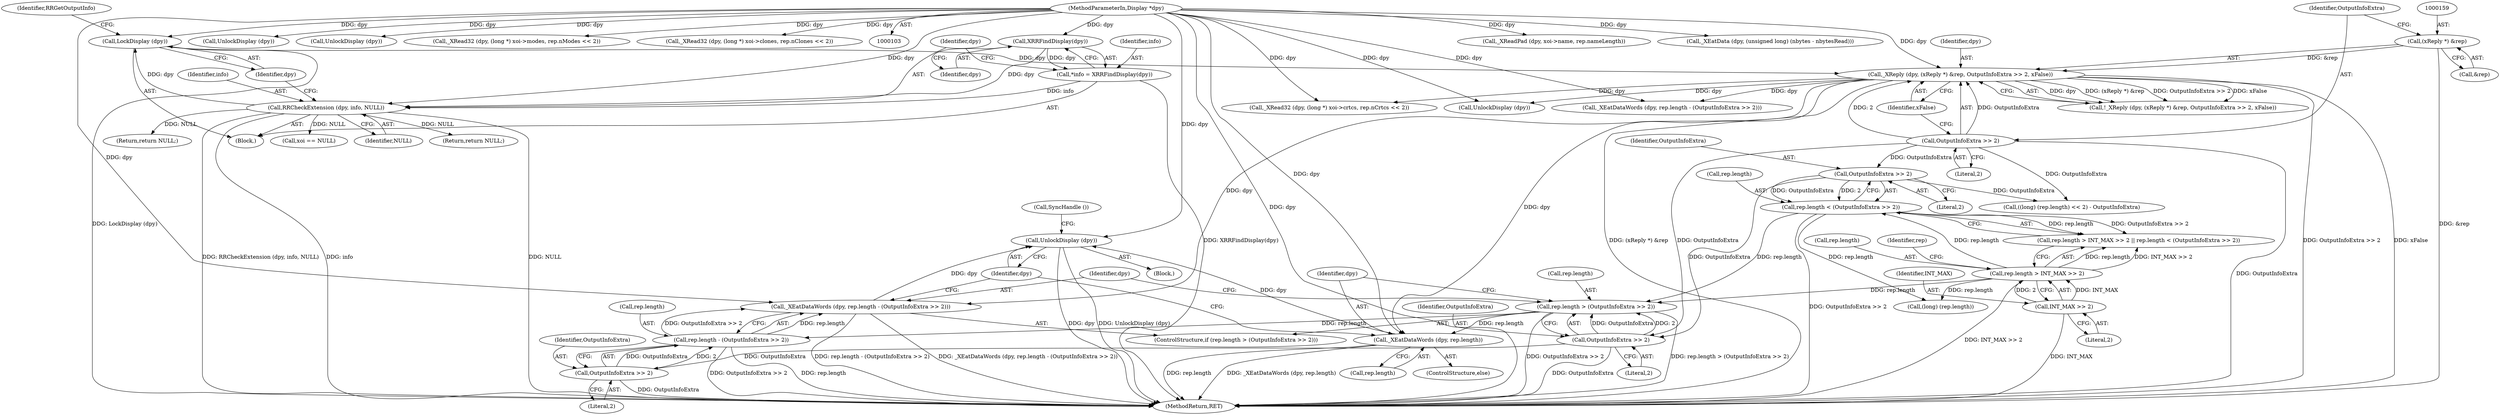 digraph "0_libXrandr_a0df3e1c7728205e5c7650b2e6dce684139254a6_0@pointer" {
"1000214" [label="(Call,UnlockDisplay (dpy))"];
"1000209" [label="(Call,_XEatDataWords (dpy, rep.length))"];
"1000156" [label="(Call,_XReply (dpy, (xReply *) &rep, OutputInfoExtra >> 2, xFalse))"];
"1000123" [label="(Call,LockDisplay (dpy))"];
"1000119" [label="(Call,RRCheckExtension (dpy, info, NULL))"];
"1000111" [label="(Call,XRRFindDisplay(dpy))"];
"1000104" [label="(MethodParameterIn,Display *dpy)"];
"1000109" [label="(Call,*info = XRRFindDisplay(dpy))"];
"1000158" [label="(Call,(xReply *) &rep)"];
"1000162" [label="(Call,OutputInfoExtra >> 2)"];
"1000192" [label="(Call,rep.length > (OutputInfoExtra >> 2))"];
"1000183" [label="(Call,rep.length < (OutputInfoExtra >> 2))"];
"1000176" [label="(Call,rep.length > INT_MAX >> 2)"];
"1000180" [label="(Call,INT_MAX >> 2)"];
"1000187" [label="(Call,OutputInfoExtra >> 2)"];
"1000196" [label="(Call,OutputInfoExtra >> 2)"];
"1000199" [label="(Call,_XEatDataWords (dpy, rep.length - (OutputInfoExtra >> 2)))"];
"1000201" [label="(Call,rep.length - (OutputInfoExtra >> 2))"];
"1000205" [label="(Call,OutputInfoExtra >> 2)"];
"1000182" [label="(Literal,2)"];
"1000121" [label="(Identifier,info)"];
"1000197" [label="(Identifier,OutputInfoExtra)"];
"1000188" [label="(Identifier,OutputInfoExtra)"];
"1000126" [label="(Identifier,RRGetOutputInfo)"];
"1000175" [label="(Call,rep.length > INT_MAX >> 2 || rep.length < (OutputInfoExtra >> 2))"];
"1000198" [label="(Literal,2)"];
"1000196" [label="(Call,OutputInfoExtra >> 2)"];
"1000445" [label="(Call,_XReadPad (dpy, xoi->name, rep.nameLength))"];
"1000221" [label="(Call,((long) (rep.length) << 2) - OutputInfoExtra)"];
"1000122" [label="(Identifier,NULL)"];
"1000473" [label="(Call,_XEatData (dpy, (unsigned long) (nbytes - nbytesRead)))"];
"1000191" [label="(ControlStructure,if (rep.length > (OutputInfoExtra >> 2)))"];
"1000273" [label="(Call,xoi == NULL)"];
"1000177" [label="(Call,rep.length)"];
"1000223" [label="(Call,(long) (rep.length))"];
"1000167" [label="(Call,UnlockDisplay (dpy))"];
"1000215" [label="(Identifier,dpy)"];
"1000487" [label="(MethodReturn,RET)"];
"1000180" [label="(Call,INT_MAX >> 2)"];
"1000155" [label="(Call,!_XReply (dpy, (xReply *) &rep, OutputInfoExtra >> 2, xFalse))"];
"1000157" [label="(Identifier,dpy)"];
"1000104" [label="(MethodParameterIn,Display *dpy)"];
"1000277" [label="(Call,_XEatDataWords (dpy, rep.length - (OutputInfoExtra >> 2)))"];
"1000111" [label="(Call,XRRFindDisplay(dpy))"];
"1000109" [label="(Call,*info = XRRFindDisplay(dpy))"];
"1000205" [label="(Call,OutputInfoExtra >> 2)"];
"1000210" [label="(Identifier,dpy)"];
"1000165" [label="(Identifier,xFalse)"];
"1000286" [label="(Call,UnlockDisplay (dpy))"];
"1000110" [label="(Identifier,info)"];
"1000189" [label="(Literal,2)"];
"1000120" [label="(Identifier,dpy)"];
"1000190" [label="(Block,)"];
"1000480" [label="(Call,UnlockDisplay (dpy))"];
"1000156" [label="(Call,_XReply (dpy, (xReply *) &rep, OutputInfoExtra >> 2, xFalse))"];
"1000164" [label="(Literal,2)"];
"1000119" [label="(Call,RRCheckExtension (dpy, info, NULL))"];
"1000184" [label="(Call,rep.length)"];
"1000214" [label="(Call,UnlockDisplay (dpy))"];
"1000216" [label="(Call,SyncHandle ())"];
"1000160" [label="(Call,&rep)"];
"1000200" [label="(Identifier,dpy)"];
"1000409" [label="(Call,_XRead32 (dpy, (long *) xoi->crtcs, rep.nCrtcs << 2))"];
"1000211" [label="(Call,rep.length)"];
"1000124" [label="(Identifier,dpy)"];
"1000183" [label="(Call,rep.length < (OutputInfoExtra >> 2))"];
"1000217" [label="(Return,return NULL;)"];
"1000207" [label="(Literal,2)"];
"1000107" [label="(Block,)"];
"1000187" [label="(Call,OutputInfoExtra >> 2)"];
"1000162" [label="(Call,OutputInfoExtra >> 2)"];
"1000421" [label="(Call,_XRead32 (dpy, (long *) xoi->modes, rep.nModes << 2))"];
"1000112" [label="(Identifier,dpy)"];
"1000433" [label="(Call,_XRead32 (dpy, (long *) xoi->clones, rep.nClones << 2))"];
"1000206" [label="(Identifier,OutputInfoExtra)"];
"1000163" [label="(Identifier,OutputInfoExtra)"];
"1000202" [label="(Call,rep.length)"];
"1000201" [label="(Call,rep.length - (OutputInfoExtra >> 2))"];
"1000176" [label="(Call,rep.length > INT_MAX >> 2)"];
"1000192" [label="(Call,rep.length > (OutputInfoExtra >> 2))"];
"1000170" [label="(Return,return NULL;)"];
"1000209" [label="(Call,_XEatDataWords (dpy, rep.length))"];
"1000158" [label="(Call,(xReply *) &rep)"];
"1000208" [label="(ControlStructure,else)"];
"1000199" [label="(Call,_XEatDataWords (dpy, rep.length - (OutputInfoExtra >> 2)))"];
"1000193" [label="(Call,rep.length)"];
"1000185" [label="(Identifier,rep)"];
"1000123" [label="(Call,LockDisplay (dpy))"];
"1000181" [label="(Identifier,INT_MAX)"];
"1000214" -> "1000190"  [label="AST: "];
"1000214" -> "1000215"  [label="CFG: "];
"1000215" -> "1000214"  [label="AST: "];
"1000216" -> "1000214"  [label="CFG: "];
"1000214" -> "1000487"  [label="DDG: UnlockDisplay (dpy)"];
"1000214" -> "1000487"  [label="DDG: dpy"];
"1000209" -> "1000214"  [label="DDG: dpy"];
"1000199" -> "1000214"  [label="DDG: dpy"];
"1000104" -> "1000214"  [label="DDG: dpy"];
"1000209" -> "1000208"  [label="AST: "];
"1000209" -> "1000211"  [label="CFG: "];
"1000210" -> "1000209"  [label="AST: "];
"1000211" -> "1000209"  [label="AST: "];
"1000215" -> "1000209"  [label="CFG: "];
"1000209" -> "1000487"  [label="DDG: _XEatDataWords (dpy, rep.length)"];
"1000209" -> "1000487"  [label="DDG: rep.length"];
"1000156" -> "1000209"  [label="DDG: dpy"];
"1000104" -> "1000209"  [label="DDG: dpy"];
"1000192" -> "1000209"  [label="DDG: rep.length"];
"1000156" -> "1000155"  [label="AST: "];
"1000156" -> "1000165"  [label="CFG: "];
"1000157" -> "1000156"  [label="AST: "];
"1000158" -> "1000156"  [label="AST: "];
"1000162" -> "1000156"  [label="AST: "];
"1000165" -> "1000156"  [label="AST: "];
"1000155" -> "1000156"  [label="CFG: "];
"1000156" -> "1000487"  [label="DDG: (xReply *) &rep"];
"1000156" -> "1000487"  [label="DDG: OutputInfoExtra >> 2"];
"1000156" -> "1000487"  [label="DDG: xFalse"];
"1000156" -> "1000155"  [label="DDG: dpy"];
"1000156" -> "1000155"  [label="DDG: (xReply *) &rep"];
"1000156" -> "1000155"  [label="DDG: OutputInfoExtra >> 2"];
"1000156" -> "1000155"  [label="DDG: xFalse"];
"1000123" -> "1000156"  [label="DDG: dpy"];
"1000104" -> "1000156"  [label="DDG: dpy"];
"1000158" -> "1000156"  [label="DDG: &rep"];
"1000162" -> "1000156"  [label="DDG: OutputInfoExtra"];
"1000162" -> "1000156"  [label="DDG: 2"];
"1000156" -> "1000167"  [label="DDG: dpy"];
"1000156" -> "1000199"  [label="DDG: dpy"];
"1000156" -> "1000277"  [label="DDG: dpy"];
"1000156" -> "1000409"  [label="DDG: dpy"];
"1000123" -> "1000107"  [label="AST: "];
"1000123" -> "1000124"  [label="CFG: "];
"1000124" -> "1000123"  [label="AST: "];
"1000126" -> "1000123"  [label="CFG: "];
"1000123" -> "1000487"  [label="DDG: LockDisplay (dpy)"];
"1000119" -> "1000123"  [label="DDG: dpy"];
"1000104" -> "1000123"  [label="DDG: dpy"];
"1000119" -> "1000107"  [label="AST: "];
"1000119" -> "1000122"  [label="CFG: "];
"1000120" -> "1000119"  [label="AST: "];
"1000121" -> "1000119"  [label="AST: "];
"1000122" -> "1000119"  [label="AST: "];
"1000124" -> "1000119"  [label="CFG: "];
"1000119" -> "1000487"  [label="DDG: info"];
"1000119" -> "1000487"  [label="DDG: NULL"];
"1000119" -> "1000487"  [label="DDG: RRCheckExtension (dpy, info, NULL)"];
"1000111" -> "1000119"  [label="DDG: dpy"];
"1000104" -> "1000119"  [label="DDG: dpy"];
"1000109" -> "1000119"  [label="DDG: info"];
"1000119" -> "1000170"  [label="DDG: NULL"];
"1000119" -> "1000217"  [label="DDG: NULL"];
"1000119" -> "1000273"  [label="DDG: NULL"];
"1000111" -> "1000109"  [label="AST: "];
"1000111" -> "1000112"  [label="CFG: "];
"1000112" -> "1000111"  [label="AST: "];
"1000109" -> "1000111"  [label="CFG: "];
"1000111" -> "1000109"  [label="DDG: dpy"];
"1000104" -> "1000111"  [label="DDG: dpy"];
"1000104" -> "1000103"  [label="AST: "];
"1000104" -> "1000487"  [label="DDG: dpy"];
"1000104" -> "1000167"  [label="DDG: dpy"];
"1000104" -> "1000199"  [label="DDG: dpy"];
"1000104" -> "1000277"  [label="DDG: dpy"];
"1000104" -> "1000286"  [label="DDG: dpy"];
"1000104" -> "1000409"  [label="DDG: dpy"];
"1000104" -> "1000421"  [label="DDG: dpy"];
"1000104" -> "1000433"  [label="DDG: dpy"];
"1000104" -> "1000445"  [label="DDG: dpy"];
"1000104" -> "1000473"  [label="DDG: dpy"];
"1000104" -> "1000480"  [label="DDG: dpy"];
"1000109" -> "1000107"  [label="AST: "];
"1000110" -> "1000109"  [label="AST: "];
"1000120" -> "1000109"  [label="CFG: "];
"1000109" -> "1000487"  [label="DDG: XRRFindDisplay(dpy)"];
"1000158" -> "1000160"  [label="CFG: "];
"1000159" -> "1000158"  [label="AST: "];
"1000160" -> "1000158"  [label="AST: "];
"1000163" -> "1000158"  [label="CFG: "];
"1000158" -> "1000487"  [label="DDG: &rep"];
"1000162" -> "1000164"  [label="CFG: "];
"1000163" -> "1000162"  [label="AST: "];
"1000164" -> "1000162"  [label="AST: "];
"1000165" -> "1000162"  [label="CFG: "];
"1000162" -> "1000487"  [label="DDG: OutputInfoExtra"];
"1000162" -> "1000187"  [label="DDG: OutputInfoExtra"];
"1000162" -> "1000196"  [label="DDG: OutputInfoExtra"];
"1000162" -> "1000221"  [label="DDG: OutputInfoExtra"];
"1000192" -> "1000191"  [label="AST: "];
"1000192" -> "1000196"  [label="CFG: "];
"1000193" -> "1000192"  [label="AST: "];
"1000196" -> "1000192"  [label="AST: "];
"1000200" -> "1000192"  [label="CFG: "];
"1000210" -> "1000192"  [label="CFG: "];
"1000192" -> "1000487"  [label="DDG: OutputInfoExtra >> 2"];
"1000192" -> "1000487"  [label="DDG: rep.length > (OutputInfoExtra >> 2)"];
"1000183" -> "1000192"  [label="DDG: rep.length"];
"1000176" -> "1000192"  [label="DDG: rep.length"];
"1000196" -> "1000192"  [label="DDG: OutputInfoExtra"];
"1000196" -> "1000192"  [label="DDG: 2"];
"1000192" -> "1000201"  [label="DDG: rep.length"];
"1000183" -> "1000175"  [label="AST: "];
"1000183" -> "1000187"  [label="CFG: "];
"1000184" -> "1000183"  [label="AST: "];
"1000187" -> "1000183"  [label="AST: "];
"1000175" -> "1000183"  [label="CFG: "];
"1000183" -> "1000487"  [label="DDG: OutputInfoExtra >> 2"];
"1000183" -> "1000175"  [label="DDG: rep.length"];
"1000183" -> "1000175"  [label="DDG: OutputInfoExtra >> 2"];
"1000176" -> "1000183"  [label="DDG: rep.length"];
"1000187" -> "1000183"  [label="DDG: OutputInfoExtra"];
"1000187" -> "1000183"  [label="DDG: 2"];
"1000183" -> "1000223"  [label="DDG: rep.length"];
"1000176" -> "1000175"  [label="AST: "];
"1000176" -> "1000180"  [label="CFG: "];
"1000177" -> "1000176"  [label="AST: "];
"1000180" -> "1000176"  [label="AST: "];
"1000185" -> "1000176"  [label="CFG: "];
"1000175" -> "1000176"  [label="CFG: "];
"1000176" -> "1000487"  [label="DDG: INT_MAX >> 2"];
"1000176" -> "1000175"  [label="DDG: rep.length"];
"1000176" -> "1000175"  [label="DDG: INT_MAX >> 2"];
"1000180" -> "1000176"  [label="DDG: INT_MAX"];
"1000180" -> "1000176"  [label="DDG: 2"];
"1000176" -> "1000223"  [label="DDG: rep.length"];
"1000180" -> "1000182"  [label="CFG: "];
"1000181" -> "1000180"  [label="AST: "];
"1000182" -> "1000180"  [label="AST: "];
"1000180" -> "1000487"  [label="DDG: INT_MAX"];
"1000187" -> "1000189"  [label="CFG: "];
"1000188" -> "1000187"  [label="AST: "];
"1000189" -> "1000187"  [label="AST: "];
"1000187" -> "1000196"  [label="DDG: OutputInfoExtra"];
"1000187" -> "1000221"  [label="DDG: OutputInfoExtra"];
"1000196" -> "1000198"  [label="CFG: "];
"1000197" -> "1000196"  [label="AST: "];
"1000198" -> "1000196"  [label="AST: "];
"1000196" -> "1000487"  [label="DDG: OutputInfoExtra"];
"1000196" -> "1000205"  [label="DDG: OutputInfoExtra"];
"1000199" -> "1000191"  [label="AST: "];
"1000199" -> "1000201"  [label="CFG: "];
"1000200" -> "1000199"  [label="AST: "];
"1000201" -> "1000199"  [label="AST: "];
"1000215" -> "1000199"  [label="CFG: "];
"1000199" -> "1000487"  [label="DDG: rep.length - (OutputInfoExtra >> 2)"];
"1000199" -> "1000487"  [label="DDG: _XEatDataWords (dpy, rep.length - (OutputInfoExtra >> 2))"];
"1000201" -> "1000199"  [label="DDG: rep.length"];
"1000201" -> "1000199"  [label="DDG: OutputInfoExtra >> 2"];
"1000201" -> "1000205"  [label="CFG: "];
"1000202" -> "1000201"  [label="AST: "];
"1000205" -> "1000201"  [label="AST: "];
"1000201" -> "1000487"  [label="DDG: OutputInfoExtra >> 2"];
"1000201" -> "1000487"  [label="DDG: rep.length"];
"1000205" -> "1000201"  [label="DDG: OutputInfoExtra"];
"1000205" -> "1000201"  [label="DDG: 2"];
"1000205" -> "1000207"  [label="CFG: "];
"1000206" -> "1000205"  [label="AST: "];
"1000207" -> "1000205"  [label="AST: "];
"1000205" -> "1000487"  [label="DDG: OutputInfoExtra"];
}
